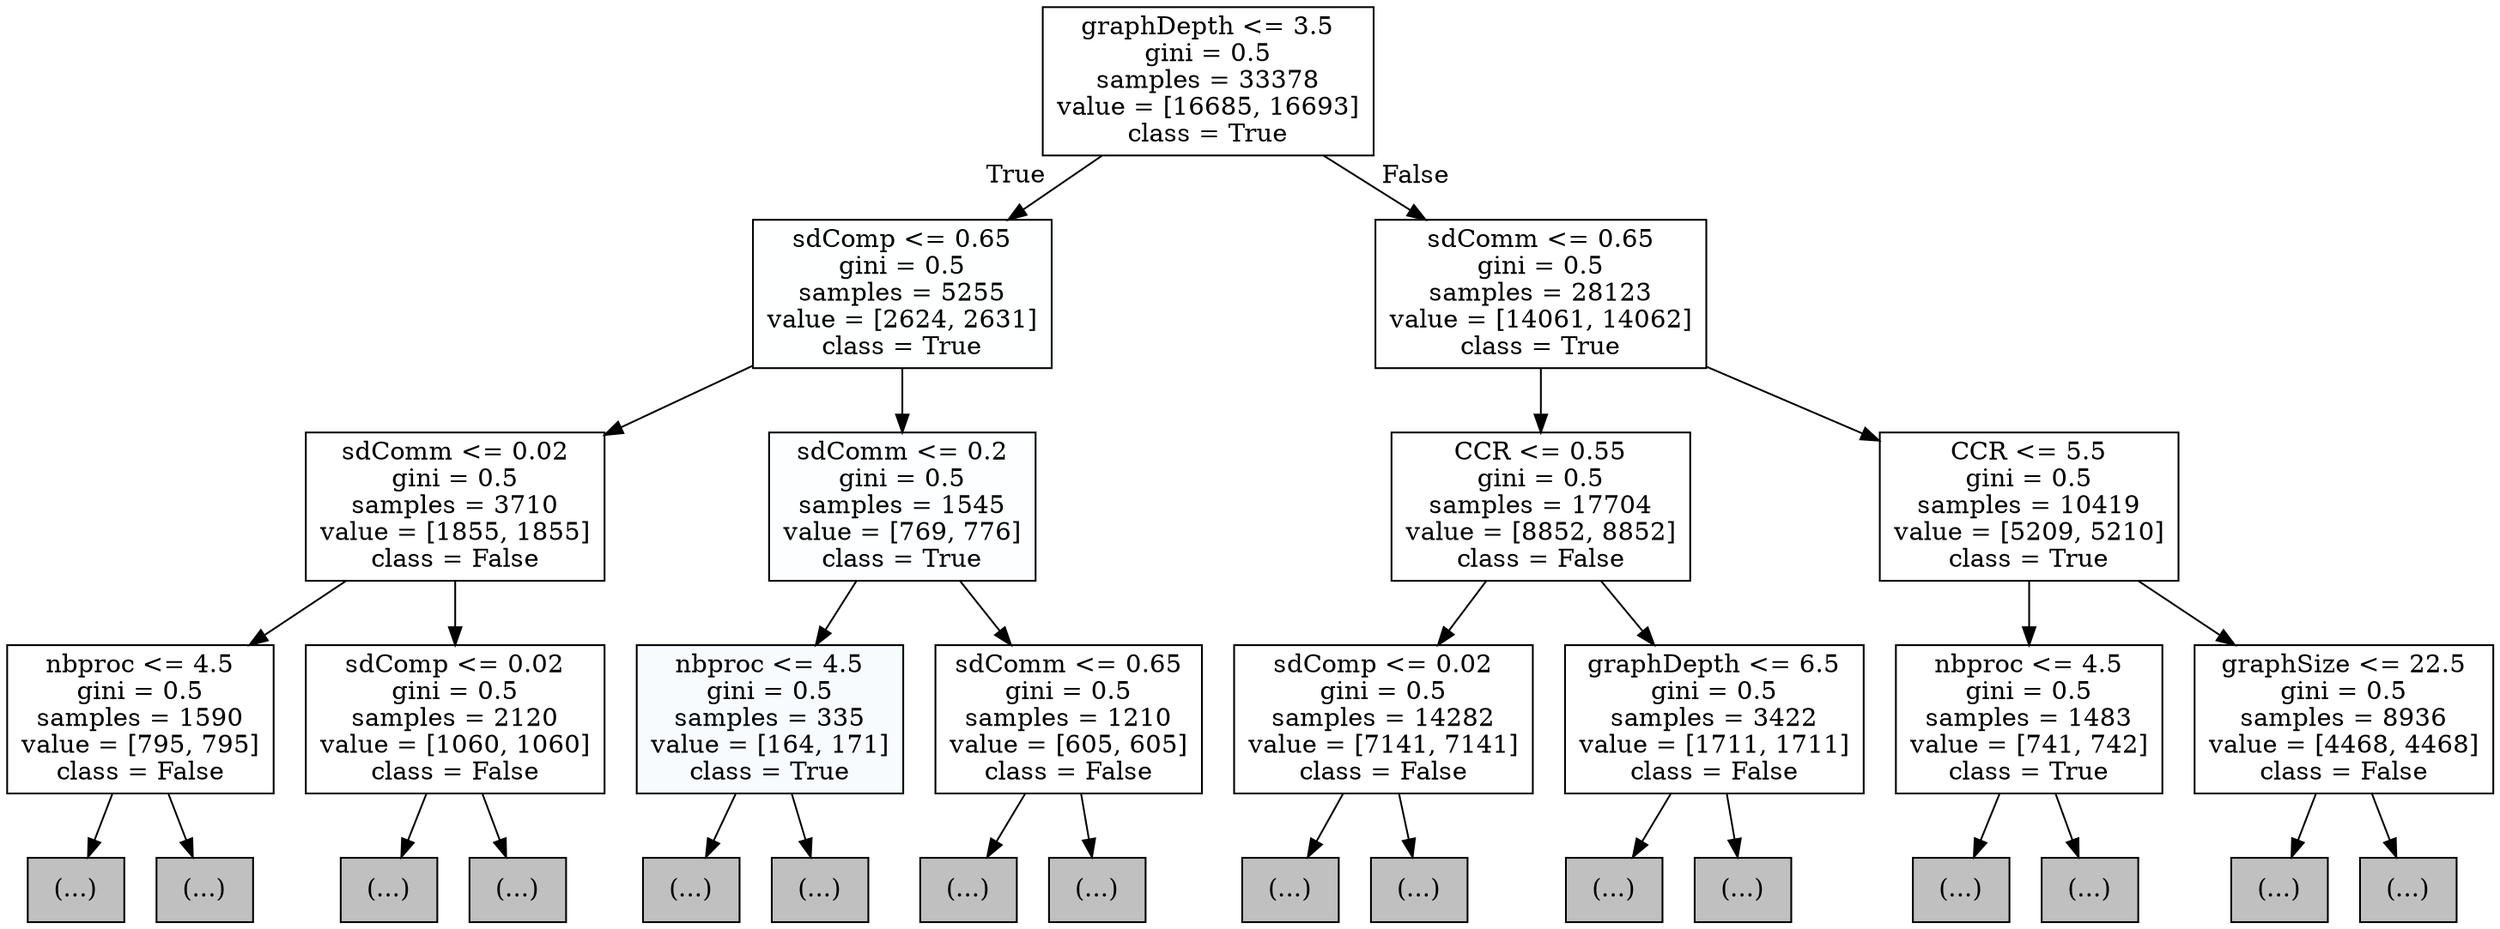 digraph Tree {
node [shape=box, style="filled", color="black"] ;
0 [label="graphDepth <= 3.5\ngini = 0.5\nsamples = 33378\nvalue = [16685, 16693]\nclass = True", fillcolor="#ffffff"] ;
1 [label="sdComp <= 0.65\ngini = 0.5\nsamples = 5255\nvalue = [2624, 2631]\nclass = True", fillcolor="#feffff"] ;
0 -> 1 [labeldistance=2.5, labelangle=45, headlabel="True"] ;
2 [label="sdComm <= 0.02\ngini = 0.5\nsamples = 3710\nvalue = [1855, 1855]\nclass = False", fillcolor="#ffffff"] ;
1 -> 2 ;
3 [label="nbproc <= 4.5\ngini = 0.5\nsamples = 1590\nvalue = [795, 795]\nclass = False", fillcolor="#ffffff"] ;
2 -> 3 ;
4 [label="(...)", fillcolor="#C0C0C0"] ;
3 -> 4 ;
9 [label="(...)", fillcolor="#C0C0C0"] ;
3 -> 9 ;
14 [label="sdComp <= 0.02\ngini = 0.5\nsamples = 2120\nvalue = [1060, 1060]\nclass = False", fillcolor="#ffffff"] ;
2 -> 14 ;
15 [label="(...)", fillcolor="#C0C0C0"] ;
14 -> 15 ;
22 [label="(...)", fillcolor="#C0C0C0"] ;
14 -> 22 ;
59 [label="sdComm <= 0.2\ngini = 0.5\nsamples = 1545\nvalue = [769, 776]\nclass = True", fillcolor="#fdfeff"] ;
1 -> 59 ;
60 [label="nbproc <= 4.5\ngini = 0.5\nsamples = 335\nvalue = [164, 171]\nclass = True", fillcolor="#f7fbfe"] ;
59 -> 60 ;
61 [label="(...)", fillcolor="#C0C0C0"] ;
60 -> 61 ;
62 [label="(...)", fillcolor="#C0C0C0"] ;
60 -> 62 ;
63 [label="sdComm <= 0.65\ngini = 0.5\nsamples = 1210\nvalue = [605, 605]\nclass = False", fillcolor="#ffffff"] ;
59 -> 63 ;
64 [label="(...)", fillcolor="#C0C0C0"] ;
63 -> 64 ;
67 [label="(...)", fillcolor="#C0C0C0"] ;
63 -> 67 ;
100 [label="sdComm <= 0.65\ngini = 0.5\nsamples = 28123\nvalue = [14061, 14062]\nclass = True", fillcolor="#ffffff"] ;
0 -> 100 [labeldistance=2.5, labelangle=-45, headlabel="False"] ;
101 [label="CCR <= 0.55\ngini = 0.5\nsamples = 17704\nvalue = [8852, 8852]\nclass = False", fillcolor="#ffffff"] ;
100 -> 101 ;
102 [label="sdComp <= 0.02\ngini = 0.5\nsamples = 14282\nvalue = [7141, 7141]\nclass = False", fillcolor="#ffffff"] ;
101 -> 102 ;
103 [label="(...)", fillcolor="#C0C0C0"] ;
102 -> 103 ;
170 [label="(...)", fillcolor="#C0C0C0"] ;
102 -> 170 ;
323 [label="graphDepth <= 6.5\ngini = 0.5\nsamples = 3422\nvalue = [1711, 1711]\nclass = False", fillcolor="#ffffff"] ;
101 -> 323 ;
324 [label="(...)", fillcolor="#C0C0C0"] ;
323 -> 324 ;
367 [label="(...)", fillcolor="#C0C0C0"] ;
323 -> 367 ;
466 [label="CCR <= 5.5\ngini = 0.5\nsamples = 10419\nvalue = [5209, 5210]\nclass = True", fillcolor="#ffffff"] ;
100 -> 466 ;
467 [label="nbproc <= 4.5\ngini = 0.5\nsamples = 1483\nvalue = [741, 742]\nclass = True", fillcolor="#ffffff"] ;
466 -> 467 ;
468 [label="(...)", fillcolor="#C0C0C0"] ;
467 -> 468 ;
495 [label="(...)", fillcolor="#C0C0C0"] ;
467 -> 495 ;
530 [label="graphSize <= 22.5\ngini = 0.5\nsamples = 8936\nvalue = [4468, 4468]\nclass = False", fillcolor="#ffffff"] ;
466 -> 530 ;
531 [label="(...)", fillcolor="#C0C0C0"] ;
530 -> 531 ;
562 [label="(...)", fillcolor="#C0C0C0"] ;
530 -> 562 ;
}